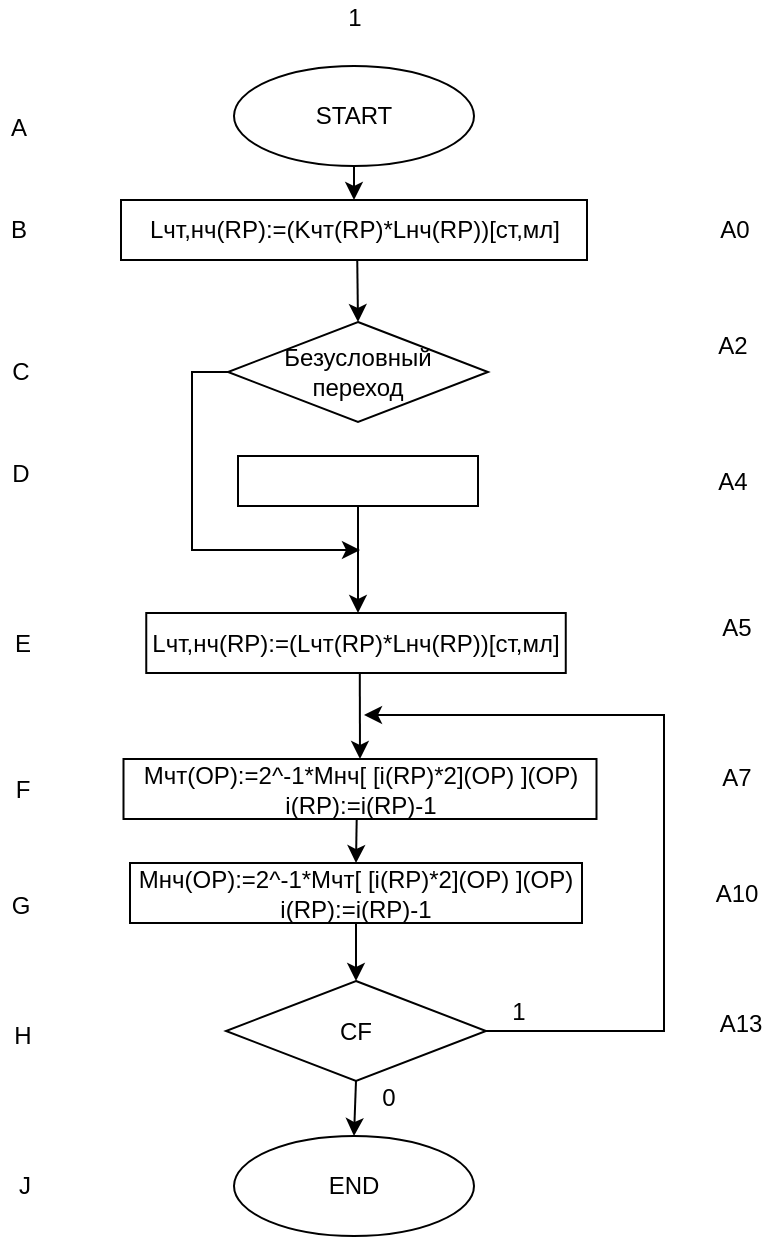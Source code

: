 <mxfile version="18.1.3" type="github">
  <diagram id="ZsQ9wgLhQumiN2ofr7Z0" name="Page-1">
    <mxGraphModel dx="1452" dy="951" grid="0" gridSize="10" guides="1" tooltips="1" connect="1" arrows="1" fold="1" page="0" pageScale="1" pageWidth="827" pageHeight="1169" math="0" shadow="0">
      <root>
        <mxCell id="0" />
        <mxCell id="1" parent="0" />
        <mxCell id="-YRlemm83X5S1V-Vt4lk-1" value="Lчт,нч(RP):=(Kчт(RP)*Lнч(RP))[ст,мл]" style="rounded=0;whiteSpace=wrap;html=1;" parent="1" vertex="1">
          <mxGeometry x="94.5" y="-13" width="233" height="30" as="geometry" />
        </mxCell>
        <mxCell id="-YRlemm83X5S1V-Vt4lk-2" value="Mчт(OP):=2^-1*Mнч[ [i(RP)*2](OP) ](OP)&lt;br&gt;i(RP):=i(RP)-1" style="rounded=0;whiteSpace=wrap;html=1;" parent="1" vertex="1">
          <mxGeometry x="95.75" y="266.5" width="236.5" height="30" as="geometry" />
        </mxCell>
        <mxCell id="-YRlemm83X5S1V-Vt4lk-3" value="Lчт,нч(RP):=(Lчт(RP)*Lнч(RP))[ст,мл]" style="rounded=0;whiteSpace=wrap;html=1;" parent="1" vertex="1">
          <mxGeometry x="107.13" y="193.5" width="209.75" height="30" as="geometry" />
        </mxCell>
        <mxCell id="-YRlemm83X5S1V-Vt4lk-4" value="Mнч(OP):=2^-1*Mчт[ [i(RP)*2](OP) ](OP)&lt;br&gt;i(RP):=i(RP)-1" style="rounded=0;whiteSpace=wrap;html=1;" parent="1" vertex="1">
          <mxGeometry x="99" y="318.5" width="226" height="30" as="geometry" />
        </mxCell>
        <mxCell id="-YRlemm83X5S1V-Vt4lk-5" value="CF" style="rhombus;whiteSpace=wrap;html=1;" parent="1" vertex="1">
          <mxGeometry x="147" y="377.5" width="130" height="50" as="geometry" />
        </mxCell>
        <mxCell id="-YRlemm83X5S1V-Vt4lk-6" value="Безусловный&lt;br&gt;переход" style="rhombus;whiteSpace=wrap;html=1;" parent="1" vertex="1">
          <mxGeometry x="148" y="48" width="130" height="50" as="geometry" />
        </mxCell>
        <mxCell id="-YRlemm83X5S1V-Vt4lk-7" value="" style="edgeStyle=elbowEdgeStyle;elbow=horizontal;endArrow=classic;html=1;rounded=0;exitX=1;exitY=0.5;exitDx=0;exitDy=0;" parent="1" source="-YRlemm83X5S1V-Vt4lk-5" edge="1">
          <mxGeometry width="50" height="50" relative="1" as="geometry">
            <mxPoint x="366" y="337.5" as="sourcePoint" />
            <mxPoint x="216" y="244.5" as="targetPoint" />
            <Array as="points">
              <mxPoint x="366" y="297.5" />
            </Array>
          </mxGeometry>
        </mxCell>
        <mxCell id="-YRlemm83X5S1V-Vt4lk-8" value="END" style="ellipse;whiteSpace=wrap;html=1;" parent="1" vertex="1">
          <mxGeometry x="151" y="455" width="120" height="50" as="geometry" />
        </mxCell>
        <mxCell id="-YRlemm83X5S1V-Vt4lk-9" value="START" style="ellipse;whiteSpace=wrap;html=1;" parent="1" vertex="1">
          <mxGeometry x="151" y="-80" width="120" height="50" as="geometry" />
        </mxCell>
        <mxCell id="-YRlemm83X5S1V-Vt4lk-10" value="" style="rounded=0;whiteSpace=wrap;html=1;" parent="1" vertex="1">
          <mxGeometry x="153" y="115" width="120" height="25" as="geometry" />
        </mxCell>
        <mxCell id="-YRlemm83X5S1V-Vt4lk-13" value="" style="endArrow=classic;html=1;rounded=0;exitX=0.5;exitY=1;exitDx=0;exitDy=0;entryX=0.5;entryY=0;entryDx=0;entryDy=0;" parent="1" source="-YRlemm83X5S1V-Vt4lk-4" target="-YRlemm83X5S1V-Vt4lk-5" edge="1">
          <mxGeometry width="50" height="50" relative="1" as="geometry">
            <mxPoint x="55" y="371.5" as="sourcePoint" />
            <mxPoint x="105" y="321.5" as="targetPoint" />
          </mxGeometry>
        </mxCell>
        <mxCell id="-YRlemm83X5S1V-Vt4lk-14" value="" style="endArrow=classic;html=1;rounded=0;exitX=0.5;exitY=1;exitDx=0;exitDy=0;entryX=0.5;entryY=0;entryDx=0;entryDy=0;" parent="1" source="-YRlemm83X5S1V-Vt4lk-9" target="-YRlemm83X5S1V-Vt4lk-1" edge="1">
          <mxGeometry width="50" height="50" relative="1" as="geometry">
            <mxPoint x="98" y="121" as="sourcePoint" />
            <mxPoint x="148" y="71" as="targetPoint" />
          </mxGeometry>
        </mxCell>
        <mxCell id="-YRlemm83X5S1V-Vt4lk-18" value="" style="edgeStyle=elbowEdgeStyle;elbow=horizontal;endArrow=classic;html=1;rounded=0;exitX=0;exitY=0.5;exitDx=0;exitDy=0;" parent="1" source="-YRlemm83X5S1V-Vt4lk-6" edge="1">
          <mxGeometry width="50" height="50" relative="1" as="geometry">
            <mxPoint x="97" y="64.5" as="sourcePoint" />
            <mxPoint x="214" y="162" as="targetPoint" />
            <Array as="points">
              <mxPoint x="130" y="131.5" />
              <mxPoint x="75" y="100.5" />
              <mxPoint x="89" y="33.5" />
            </Array>
          </mxGeometry>
        </mxCell>
        <mxCell id="-YRlemm83X5S1V-Vt4lk-21" value="1" style="text;html=1;align=center;verticalAlign=middle;resizable=0;points=[];autosize=1;strokeColor=none;fillColor=none;" parent="1" vertex="1">
          <mxGeometry x="284" y="383.5" width="17" height="18" as="geometry" />
        </mxCell>
        <mxCell id="-YRlemm83X5S1V-Vt4lk-22" value="0" style="text;html=1;align=center;verticalAlign=middle;resizable=0;points=[];autosize=1;strokeColor=none;fillColor=none;" parent="1" vertex="1">
          <mxGeometry x="219" y="426.5" width="17" height="18" as="geometry" />
        </mxCell>
        <mxCell id="nqMPGrURCQxkviRPuzf--2" value="1" style="text;html=1;align=center;verticalAlign=middle;resizable=0;points=[];autosize=1;strokeColor=none;fillColor=none;" parent="1" vertex="1">
          <mxGeometry x="202.5" y="-113" width="17" height="18" as="geometry" />
        </mxCell>
        <mxCell id="nqMPGrURCQxkviRPuzf--3" value="A" style="text;html=1;align=center;verticalAlign=middle;resizable=0;points=[];autosize=1;strokeColor=none;fillColor=none;" parent="1" vertex="1">
          <mxGeometry x="34" y="-58" width="18" height="18" as="geometry" />
        </mxCell>
        <mxCell id="nqMPGrURCQxkviRPuzf--4" value="B" style="text;html=1;align=center;verticalAlign=middle;resizable=0;points=[];autosize=1;strokeColor=none;fillColor=none;" parent="1" vertex="1">
          <mxGeometry x="34" y="-7" width="18" height="18" as="geometry" />
        </mxCell>
        <mxCell id="nqMPGrURCQxkviRPuzf--5" value="C" style="text;html=1;align=center;verticalAlign=middle;resizable=0;points=[];autosize=1;strokeColor=none;fillColor=none;" parent="1" vertex="1">
          <mxGeometry x="34" y="64" width="19" height="18" as="geometry" />
        </mxCell>
        <mxCell id="nqMPGrURCQxkviRPuzf--6" value="D" style="text;html=1;align=center;verticalAlign=middle;resizable=0;points=[];autosize=1;strokeColor=none;fillColor=none;" parent="1" vertex="1">
          <mxGeometry x="34" y="115" width="19" height="18" as="geometry" />
        </mxCell>
        <mxCell id="nqMPGrURCQxkviRPuzf--7" value="E" style="text;html=1;align=center;verticalAlign=middle;resizable=0;points=[];autosize=1;strokeColor=none;fillColor=none;" parent="1" vertex="1">
          <mxGeometry x="35.5" y="199.5" width="18" height="18" as="geometry" />
        </mxCell>
        <mxCell id="nqMPGrURCQxkviRPuzf--8" value="F" style="text;html=1;align=center;verticalAlign=middle;resizable=0;points=[];autosize=1;strokeColor=none;fillColor=none;" parent="1" vertex="1">
          <mxGeometry x="36.5" y="272.5" width="17" height="18" as="geometry" />
        </mxCell>
        <mxCell id="nqMPGrURCQxkviRPuzf--9" value="G" style="text;html=1;align=center;verticalAlign=middle;resizable=0;points=[];autosize=1;strokeColor=none;fillColor=none;" parent="1" vertex="1">
          <mxGeometry x="34" y="330.5" width="19" height="18" as="geometry" />
        </mxCell>
        <mxCell id="nqMPGrURCQxkviRPuzf--10" value="H" style="text;html=1;align=center;verticalAlign=middle;resizable=0;points=[];autosize=1;strokeColor=none;fillColor=none;" parent="1" vertex="1">
          <mxGeometry x="35.5" y="395.5" width="19" height="18" as="geometry" />
        </mxCell>
        <mxCell id="nqMPGrURCQxkviRPuzf--11" value="A0" style="text;html=1;align=center;verticalAlign=middle;resizable=0;points=[];autosize=1;strokeColor=none;fillColor=none;" parent="1" vertex="1">
          <mxGeometry x="388" y="-7" width="25" height="18" as="geometry" />
        </mxCell>
        <mxCell id="nqMPGrURCQxkviRPuzf--12" value="A2" style="text;html=1;align=center;verticalAlign=middle;resizable=0;points=[];autosize=1;strokeColor=none;fillColor=none;" parent="1" vertex="1">
          <mxGeometry x="387.5" y="50.5" width="25" height="18" as="geometry" />
        </mxCell>
        <mxCell id="nqMPGrURCQxkviRPuzf--13" value="A5" style="text;html=1;align=center;verticalAlign=middle;resizable=0;points=[];autosize=1;strokeColor=none;fillColor=none;" parent="1" vertex="1">
          <mxGeometry x="389" y="191.5" width="25" height="18" as="geometry" />
        </mxCell>
        <mxCell id="nqMPGrURCQxkviRPuzf--14" value="A7" style="text;html=1;align=center;verticalAlign=middle;resizable=0;points=[];autosize=1;strokeColor=none;fillColor=none;" parent="1" vertex="1">
          <mxGeometry x="389" y="266.5" width="25" height="18" as="geometry" />
        </mxCell>
        <mxCell id="nqMPGrURCQxkviRPuzf--15" value="A10" style="text;html=1;align=center;verticalAlign=middle;resizable=0;points=[];autosize=1;strokeColor=none;fillColor=none;" parent="1" vertex="1">
          <mxGeometry x="386" y="324.5" width="31" height="18" as="geometry" />
        </mxCell>
        <mxCell id="nqMPGrURCQxkviRPuzf--16" value="A13" style="text;html=1;align=center;verticalAlign=middle;resizable=0;points=[];autosize=1;strokeColor=none;fillColor=none;" parent="1" vertex="1">
          <mxGeometry x="388" y="389.5" width="31" height="18" as="geometry" />
        </mxCell>
        <mxCell id="UUjjkwjCcSHyBhzXzyEt-3" value="" style="endArrow=classic;html=1;rounded=0;entryX=0.5;entryY=0;entryDx=0;entryDy=0;exitX=0.507;exitY=1.011;exitDx=0;exitDy=0;exitPerimeter=0;" parent="1" source="-YRlemm83X5S1V-Vt4lk-1" target="-YRlemm83X5S1V-Vt4lk-6" edge="1">
          <mxGeometry width="50" height="50" relative="1" as="geometry">
            <mxPoint x="212" y="18" as="sourcePoint" />
            <mxPoint x="221" y="-3" as="targetPoint" />
          </mxGeometry>
        </mxCell>
        <mxCell id="UUjjkwjCcSHyBhzXzyEt-4" value="" style="endArrow=classic;html=1;rounded=0;exitX=0.5;exitY=1;exitDx=0;exitDy=0;" parent="1" source="-YRlemm83X5S1V-Vt4lk-10" edge="1">
          <mxGeometry width="50" height="50" relative="1" as="geometry">
            <mxPoint x="222.631" y="9.83" as="sourcePoint" />
            <mxPoint x="213" y="193.5" as="targetPoint" />
          </mxGeometry>
        </mxCell>
        <mxCell id="UUjjkwjCcSHyBhzXzyEt-5" value="" style="endArrow=classic;html=1;rounded=0;exitX=0.509;exitY=1.003;exitDx=0;exitDy=0;entryX=0.5;entryY=0;entryDx=0;entryDy=0;exitPerimeter=0;" parent="1" source="-YRlemm83X5S1V-Vt4lk-3" target="-YRlemm83X5S1V-Vt4lk-2" edge="1">
          <mxGeometry width="50" height="50" relative="1" as="geometry">
            <mxPoint x="224" y="131.5" as="sourcePoint" />
            <mxPoint x="224" y="205.5" as="targetPoint" />
          </mxGeometry>
        </mxCell>
        <mxCell id="UUjjkwjCcSHyBhzXzyEt-6" value="" style="endArrow=classic;html=1;rounded=0;exitX=0.493;exitY=1.004;exitDx=0;exitDy=0;entryX=0.5;entryY=0;entryDx=0;entryDy=0;exitPerimeter=0;" parent="1" source="-YRlemm83X5S1V-Vt4lk-2" target="-YRlemm83X5S1V-Vt4lk-4" edge="1">
          <mxGeometry width="50" height="50" relative="1" as="geometry">
            <mxPoint x="223.893" y="233.59" as="sourcePoint" />
            <mxPoint x="224.0" y="276.5" as="targetPoint" />
          </mxGeometry>
        </mxCell>
        <mxCell id="UUjjkwjCcSHyBhzXzyEt-7" value="" style="endArrow=classic;html=1;rounded=0;exitX=0.5;exitY=1;exitDx=0;exitDy=0;entryX=0.5;entryY=0;entryDx=0;entryDy=0;" parent="1" source="-YRlemm83X5S1V-Vt4lk-5" target="-YRlemm83X5S1V-Vt4lk-8" edge="1">
          <mxGeometry width="50" height="50" relative="1" as="geometry">
            <mxPoint x="222" y="358.5" as="sourcePoint" />
            <mxPoint x="212.005" y="461.5" as="targetPoint" />
          </mxGeometry>
        </mxCell>
        <mxCell id="UUjjkwjCcSHyBhzXzyEt-9" value="J" style="text;html=1;align=center;verticalAlign=middle;resizable=0;points=[];autosize=1;strokeColor=none;fillColor=none;" parent="1" vertex="1">
          <mxGeometry x="38" y="471" width="16" height="18" as="geometry" />
        </mxCell>
        <mxCell id="ViZMZzVfbpZ8FYSny-WX-1" value="A4" style="text;html=1;align=center;verticalAlign=middle;resizable=0;points=[];autosize=1;strokeColor=none;fillColor=none;" vertex="1" parent="1">
          <mxGeometry x="387" y="118.5" width="25" height="18" as="geometry" />
        </mxCell>
      </root>
    </mxGraphModel>
  </diagram>
</mxfile>
